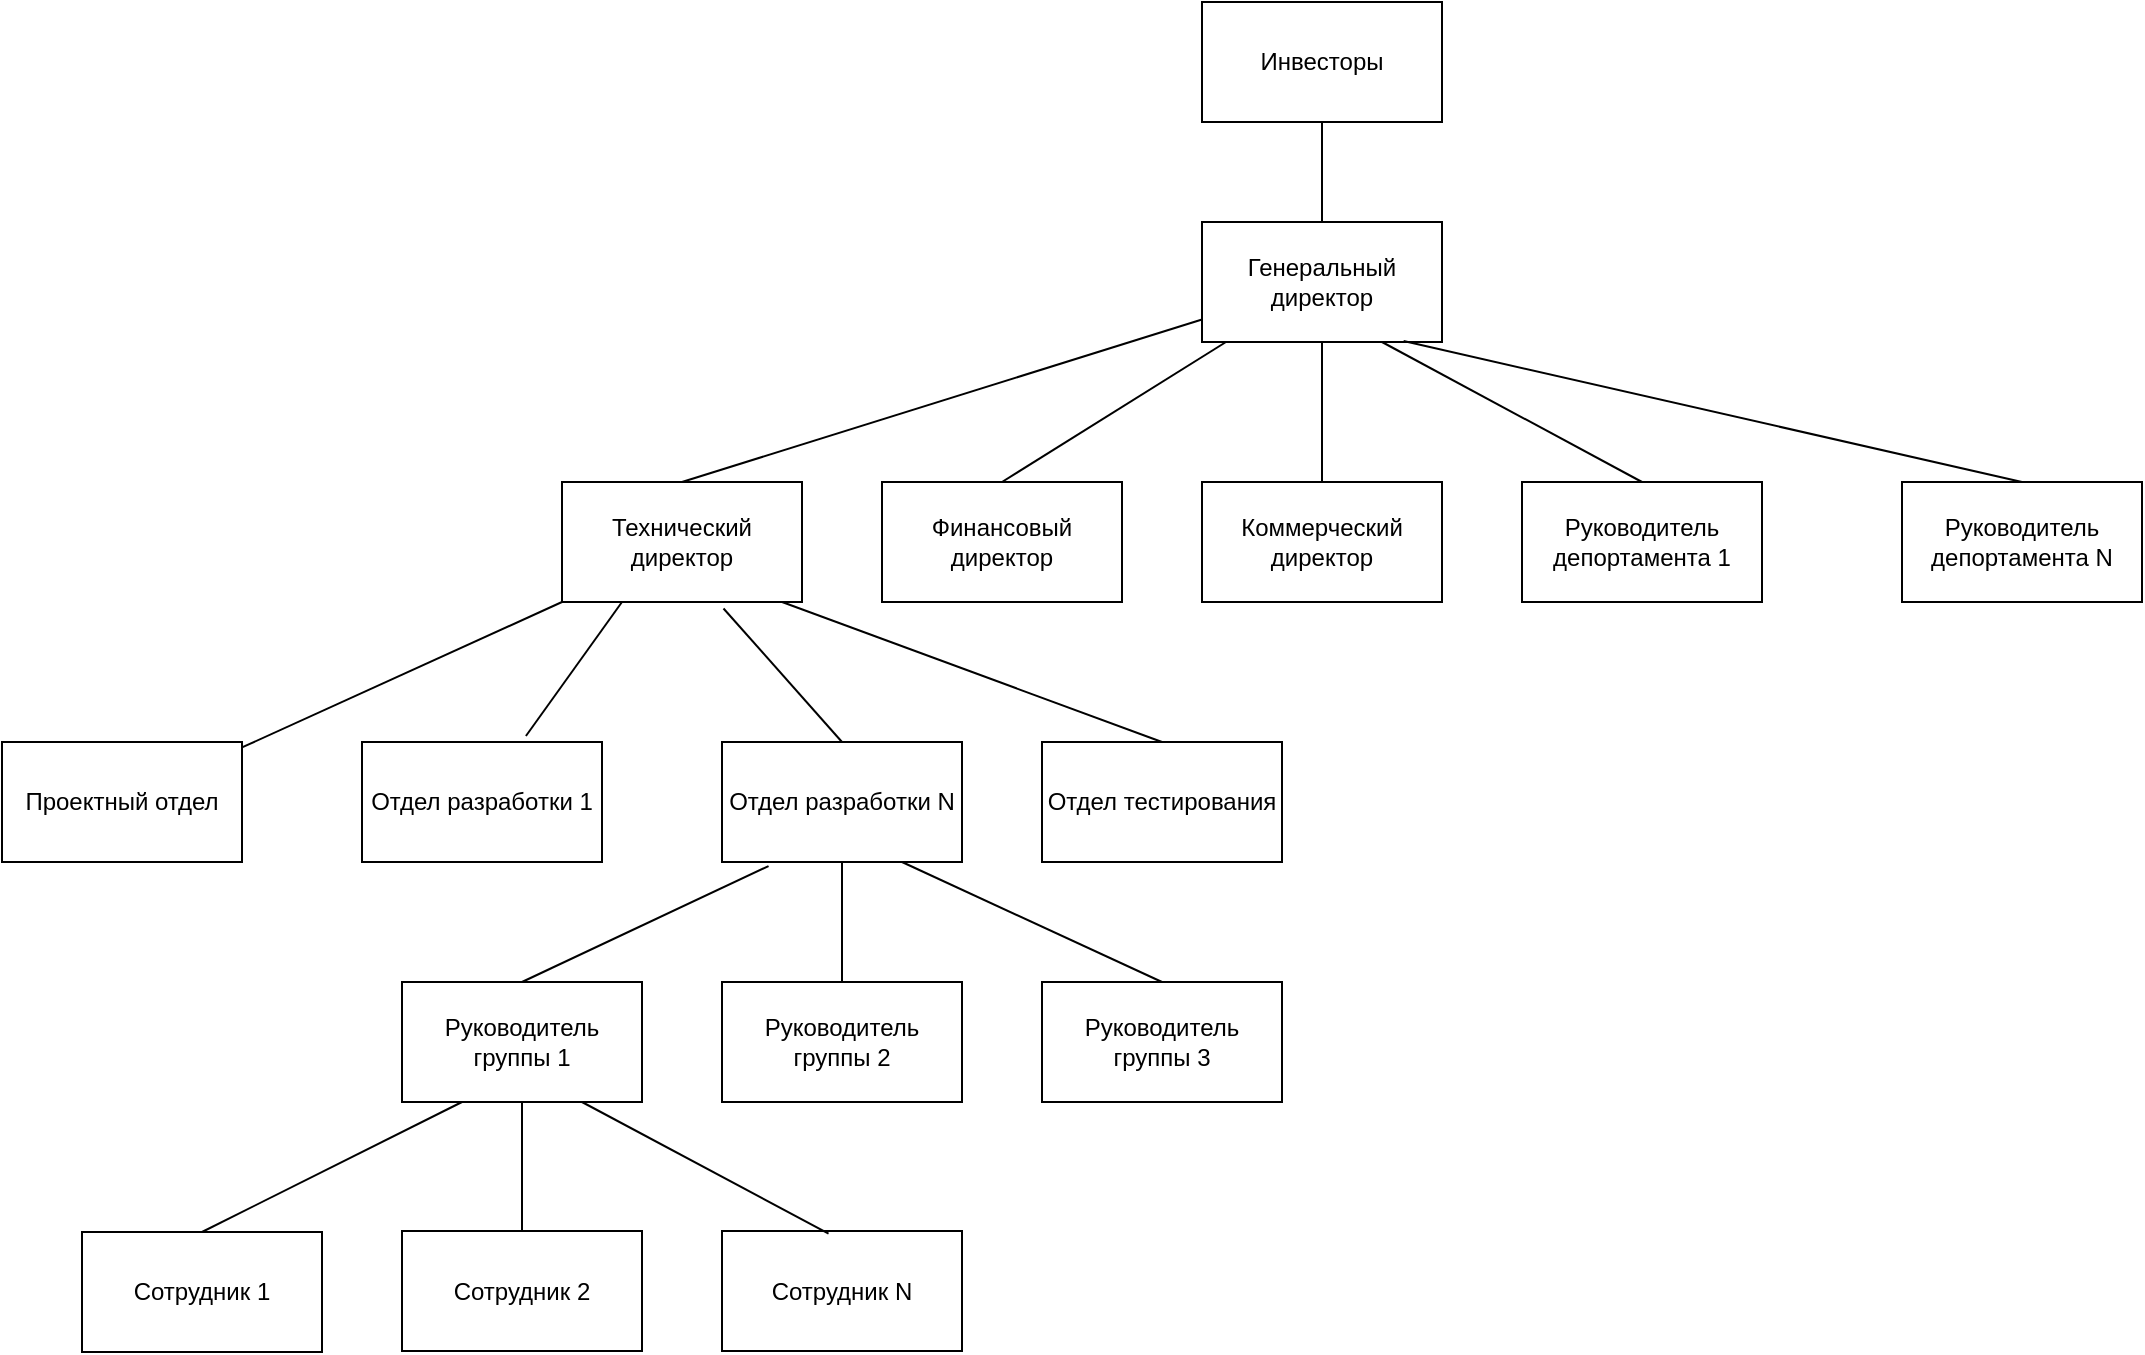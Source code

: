 <mxfile version="14.2.7" type="device"><diagram id="Xe_htmEuxt9I_mza1FLO" name="Page-1"><mxGraphModel dx="2729" dy="2135" grid="1" gridSize="10" guides="1" tooltips="1" connect="1" arrows="1" fold="1" page="1" pageScale="1" pageWidth="827" pageHeight="1169" math="0" shadow="0"><root><mxCell id="0"/><mxCell id="1" parent="0"/><mxCell id="YMElDvtw1u-PEnUjit9T-1" value="Генеральный директор" style="rounded=0;whiteSpace=wrap;html=1;" vertex="1" parent="1"><mxGeometry x="340" y="80" width="120" height="60" as="geometry"/></mxCell><mxCell id="YMElDvtw1u-PEnUjit9T-2" value="Финансовый директор" style="rounded=0;whiteSpace=wrap;html=1;" vertex="1" parent="1"><mxGeometry x="180" y="210" width="120" height="60" as="geometry"/></mxCell><mxCell id="YMElDvtw1u-PEnUjit9T-3" value="Коммерческий директор" style="rounded=0;whiteSpace=wrap;html=1;" vertex="1" parent="1"><mxGeometry x="340" y="210" width="120" height="60" as="geometry"/></mxCell><mxCell id="YMElDvtw1u-PEnUjit9T-4" value="Руководитель депортамента 1" style="rounded=0;whiteSpace=wrap;html=1;" vertex="1" parent="1"><mxGeometry x="500" y="210" width="120" height="60" as="geometry"/></mxCell><mxCell id="YMElDvtw1u-PEnUjit9T-5" value="Руководитель депортамента N" style="rounded=0;whiteSpace=wrap;html=1;" vertex="1" parent="1"><mxGeometry x="690" y="210" width="120" height="60" as="geometry"/></mxCell><mxCell id="YMElDvtw1u-PEnUjit9T-6" value="Технический директор" style="rounded=0;whiteSpace=wrap;html=1;" vertex="1" parent="1"><mxGeometry x="20" y="210" width="120" height="60" as="geometry"/></mxCell><mxCell id="YMElDvtw1u-PEnUjit9T-7" value="Отдел разработки 1" style="rounded=0;whiteSpace=wrap;html=1;" vertex="1" parent="1"><mxGeometry x="-80" y="340" width="120" height="60" as="geometry"/></mxCell><mxCell id="YMElDvtw1u-PEnUjit9T-9" value="Отдел тестирования" style="rounded=0;whiteSpace=wrap;html=1;" vertex="1" parent="1"><mxGeometry x="260" y="340" width="120" height="60" as="geometry"/></mxCell><mxCell id="YMElDvtw1u-PEnUjit9T-10" value="Отдел разработки N" style="rounded=0;whiteSpace=wrap;html=1;" vertex="1" parent="1"><mxGeometry x="100" y="340" width="120" height="60" as="geometry"/></mxCell><mxCell id="YMElDvtw1u-PEnUjit9T-12" value="" style="endArrow=none;html=1;exitX=0.5;exitY=0;exitDx=0;exitDy=0;" edge="1" parent="1" source="YMElDvtw1u-PEnUjit9T-6" target="YMElDvtw1u-PEnUjit9T-1"><mxGeometry width="50" height="50" relative="1" as="geometry"><mxPoint x="390" y="520" as="sourcePoint"/><mxPoint x="440" y="470" as="targetPoint"/></mxGeometry></mxCell><mxCell id="YMElDvtw1u-PEnUjit9T-14" value="" style="endArrow=none;html=1;exitX=0.5;exitY=0;exitDx=0;exitDy=0;" edge="1" parent="1" source="YMElDvtw1u-PEnUjit9T-2" target="YMElDvtw1u-PEnUjit9T-1"><mxGeometry width="50" height="50" relative="1" as="geometry"><mxPoint x="390" y="520" as="sourcePoint"/><mxPoint x="440" y="470" as="targetPoint"/></mxGeometry></mxCell><mxCell id="YMElDvtw1u-PEnUjit9T-16" value="" style="endArrow=none;html=1;entryX=0.5;entryY=1;entryDx=0;entryDy=0;" edge="1" parent="1" source="YMElDvtw1u-PEnUjit9T-3" target="YMElDvtw1u-PEnUjit9T-1"><mxGeometry width="50" height="50" relative="1" as="geometry"><mxPoint x="-540" y="430" as="sourcePoint"/><mxPoint x="-490" y="380" as="targetPoint"/></mxGeometry></mxCell><mxCell id="YMElDvtw1u-PEnUjit9T-18" value="" style="endArrow=none;html=1;entryX=0.75;entryY=1;entryDx=0;entryDy=0;exitX=0.5;exitY=0;exitDx=0;exitDy=0;" edge="1" parent="1" source="YMElDvtw1u-PEnUjit9T-4" target="YMElDvtw1u-PEnUjit9T-1"><mxGeometry width="50" height="50" relative="1" as="geometry"><mxPoint x="390" y="520" as="sourcePoint"/><mxPoint x="440" y="470" as="targetPoint"/></mxGeometry></mxCell><mxCell id="YMElDvtw1u-PEnUjit9T-19" value="Инвесторы" style="rounded=0;whiteSpace=wrap;html=1;" vertex="1" parent="1"><mxGeometry x="340" y="-30" width="120" height="60" as="geometry"/></mxCell><mxCell id="YMElDvtw1u-PEnUjit9T-20" value="" style="endArrow=none;html=1;exitX=0.5;exitY=0;exitDx=0;exitDy=0;" edge="1" parent="1" source="YMElDvtw1u-PEnUjit9T-1" target="YMElDvtw1u-PEnUjit9T-19"><mxGeometry width="50" height="50" relative="1" as="geometry"><mxPoint x="399" y="70" as="sourcePoint"/><mxPoint x="440" y="100" as="targetPoint"/></mxGeometry></mxCell><mxCell id="YMElDvtw1u-PEnUjit9T-21" value="" style="endArrow=none;html=1;entryX=0.84;entryY=0.992;entryDx=0;entryDy=0;entryPerimeter=0;exitX=0.5;exitY=0;exitDx=0;exitDy=0;" edge="1" parent="1" source="YMElDvtw1u-PEnUjit9T-5" target="YMElDvtw1u-PEnUjit9T-1"><mxGeometry width="50" height="50" relative="1" as="geometry"><mxPoint x="390" y="150" as="sourcePoint"/><mxPoint x="440" y="100" as="targetPoint"/></mxGeometry></mxCell><mxCell id="YMElDvtw1u-PEnUjit9T-23" value="Проектный отдел" style="rounded=0;whiteSpace=wrap;html=1;" vertex="1" parent="1"><mxGeometry x="-260" y="340" width="120" height="60" as="geometry"/></mxCell><mxCell id="YMElDvtw1u-PEnUjit9T-25" value="" style="endArrow=none;html=1;exitX=0.917;exitY=1;exitDx=0;exitDy=0;entryX=0.5;entryY=0;entryDx=0;entryDy=0;exitPerimeter=0;" edge="1" parent="1" source="YMElDvtw1u-PEnUjit9T-6" target="YMElDvtw1u-PEnUjit9T-9"><mxGeometry width="50" height="50" relative="1" as="geometry"><mxPoint x="390" y="520" as="sourcePoint"/><mxPoint x="440" y="470" as="targetPoint"/></mxGeometry></mxCell><mxCell id="YMElDvtw1u-PEnUjit9T-27" value="" style="endArrow=none;html=1;exitX=0;exitY=1;exitDx=0;exitDy=0;" edge="1" parent="1" source="YMElDvtw1u-PEnUjit9T-6" target="YMElDvtw1u-PEnUjit9T-23"><mxGeometry width="50" height="50" relative="1" as="geometry"><mxPoint x="390" y="520" as="sourcePoint"/><mxPoint x="440" y="470" as="targetPoint"/></mxGeometry></mxCell><mxCell id="YMElDvtw1u-PEnUjit9T-29" value="Руководитель группы 2" style="rounded=0;whiteSpace=wrap;html=1;" vertex="1" parent="1"><mxGeometry x="100" y="460" width="120" height="60" as="geometry"/></mxCell><mxCell id="YMElDvtw1u-PEnUjit9T-30" value="" style="endArrow=none;html=1;entryX=0.25;entryY=1;entryDx=0;entryDy=0;exitX=0.683;exitY=-0.05;exitDx=0;exitDy=0;exitPerimeter=0;" edge="1" parent="1" source="YMElDvtw1u-PEnUjit9T-7" target="YMElDvtw1u-PEnUjit9T-6"><mxGeometry width="50" height="50" relative="1" as="geometry"><mxPoint x="390" y="400" as="sourcePoint"/><mxPoint x="440" y="350" as="targetPoint"/></mxGeometry></mxCell><mxCell id="YMElDvtw1u-PEnUjit9T-31" value="" style="endArrow=none;html=1;entryX=0.673;entryY=1.054;entryDx=0;entryDy=0;entryPerimeter=0;exitX=0.5;exitY=0;exitDx=0;exitDy=0;" edge="1" parent="1" source="YMElDvtw1u-PEnUjit9T-10" target="YMElDvtw1u-PEnUjit9T-6"><mxGeometry width="50" height="50" relative="1" as="geometry"><mxPoint x="390" y="400" as="sourcePoint"/><mxPoint x="440" y="350" as="targetPoint"/></mxGeometry></mxCell><mxCell id="YMElDvtw1u-PEnUjit9T-34" value="Руководитель группы 3" style="rounded=0;whiteSpace=wrap;html=1;" vertex="1" parent="1"><mxGeometry x="260" y="460" width="120" height="60" as="geometry"/></mxCell><mxCell id="YMElDvtw1u-PEnUjit9T-35" value="Руководитель группы 1" style="rounded=0;whiteSpace=wrap;html=1;" vertex="1" parent="1"><mxGeometry x="-60" y="460" width="120" height="60" as="geometry"/></mxCell><mxCell id="YMElDvtw1u-PEnUjit9T-36" value="" style="endArrow=none;html=1;entryX=0.5;entryY=1;entryDx=0;entryDy=0;" edge="1" parent="1" source="YMElDvtw1u-PEnUjit9T-29" target="YMElDvtw1u-PEnUjit9T-10"><mxGeometry width="50" height="50" relative="1" as="geometry"><mxPoint x="390" y="390" as="sourcePoint"/><mxPoint x="440" y="340" as="targetPoint"/></mxGeometry></mxCell><mxCell id="YMElDvtw1u-PEnUjit9T-37" value="" style="endArrow=none;html=1;entryX=0.194;entryY=1.034;entryDx=0;entryDy=0;entryPerimeter=0;exitX=0.5;exitY=0;exitDx=0;exitDy=0;" edge="1" parent="1" source="YMElDvtw1u-PEnUjit9T-35" target="YMElDvtw1u-PEnUjit9T-10"><mxGeometry width="50" height="50" relative="1" as="geometry"><mxPoint x="390" y="390" as="sourcePoint"/><mxPoint x="440" y="340" as="targetPoint"/></mxGeometry></mxCell><mxCell id="YMElDvtw1u-PEnUjit9T-38" value="" style="endArrow=none;html=1;entryX=0.75;entryY=1;entryDx=0;entryDy=0;exitX=0.5;exitY=0;exitDx=0;exitDy=0;" edge="1" parent="1" source="YMElDvtw1u-PEnUjit9T-34" target="YMElDvtw1u-PEnUjit9T-10"><mxGeometry width="50" height="50" relative="1" as="geometry"><mxPoint x="390" y="390" as="sourcePoint"/><mxPoint x="440" y="340" as="targetPoint"/></mxGeometry></mxCell><mxCell id="YMElDvtw1u-PEnUjit9T-39" value="&lt;span&gt;Сотрудник 2&lt;/span&gt;" style="rounded=0;whiteSpace=wrap;html=1;" vertex="1" parent="1"><mxGeometry x="-60" y="584.5" width="120" height="60" as="geometry"/></mxCell><mxCell id="YMElDvtw1u-PEnUjit9T-40" value="Сотрудник 1" style="rounded=0;whiteSpace=wrap;html=1;" vertex="1" parent="1"><mxGeometry x="-220" y="585" width="120" height="60" as="geometry"/></mxCell><mxCell id="YMElDvtw1u-PEnUjit9T-41" value="&lt;span&gt;Сотрудник N&lt;/span&gt;" style="rounded=0;whiteSpace=wrap;html=1;" vertex="1" parent="1"><mxGeometry x="100" y="584.5" width="120" height="60" as="geometry"/></mxCell><mxCell id="YMElDvtw1u-PEnUjit9T-42" value="" style="endArrow=none;html=1;entryX=0.5;entryY=1;entryDx=0;entryDy=0;exitX=0.5;exitY=0;exitDx=0;exitDy=0;" edge="1" parent="1" source="YMElDvtw1u-PEnUjit9T-39" target="YMElDvtw1u-PEnUjit9T-35"><mxGeometry width="50" height="50" relative="1" as="geometry"><mxPoint x="390" y="390" as="sourcePoint"/><mxPoint x="440" y="340" as="targetPoint"/></mxGeometry></mxCell><mxCell id="YMElDvtw1u-PEnUjit9T-43" value="" style="endArrow=none;html=1;entryX=0.75;entryY=1;entryDx=0;entryDy=0;exitX=0.444;exitY=0.021;exitDx=0;exitDy=0;exitPerimeter=0;" edge="1" parent="1" source="YMElDvtw1u-PEnUjit9T-41" target="YMElDvtw1u-PEnUjit9T-35"><mxGeometry width="50" height="50" relative="1" as="geometry"><mxPoint x="390" y="390" as="sourcePoint"/><mxPoint x="440" y="340" as="targetPoint"/></mxGeometry></mxCell><mxCell id="YMElDvtw1u-PEnUjit9T-44" value="" style="endArrow=none;html=1;entryX=0.25;entryY=1;entryDx=0;entryDy=0;exitX=0.5;exitY=0;exitDx=0;exitDy=0;" edge="1" parent="1" source="YMElDvtw1u-PEnUjit9T-40" target="YMElDvtw1u-PEnUjit9T-35"><mxGeometry width="50" height="50" relative="1" as="geometry"><mxPoint x="390" y="390" as="sourcePoint"/><mxPoint x="440" y="340" as="targetPoint"/></mxGeometry></mxCell></root></mxGraphModel></diagram></mxfile>
